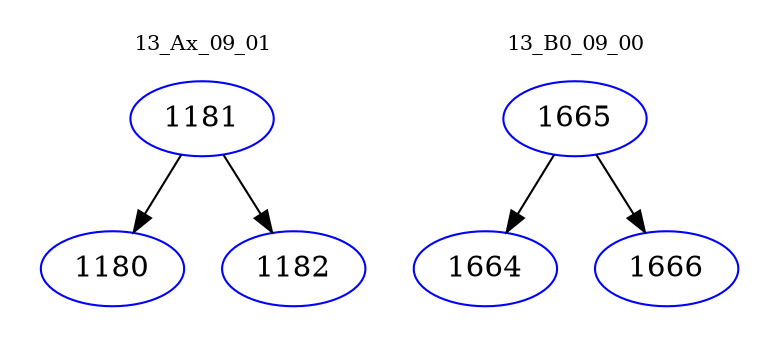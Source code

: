 digraph{
subgraph cluster_0 {
color = white
label = "13_Ax_09_01";
fontsize=10;
T0_1181 [label="1181", color="blue"]
T0_1181 -> T0_1180 [color="black"]
T0_1180 [label="1180", color="blue"]
T0_1181 -> T0_1182 [color="black"]
T0_1182 [label="1182", color="blue"]
}
subgraph cluster_1 {
color = white
label = "13_B0_09_00";
fontsize=10;
T1_1665 [label="1665", color="blue"]
T1_1665 -> T1_1664 [color="black"]
T1_1664 [label="1664", color="blue"]
T1_1665 -> T1_1666 [color="black"]
T1_1666 [label="1666", color="blue"]
}
}
